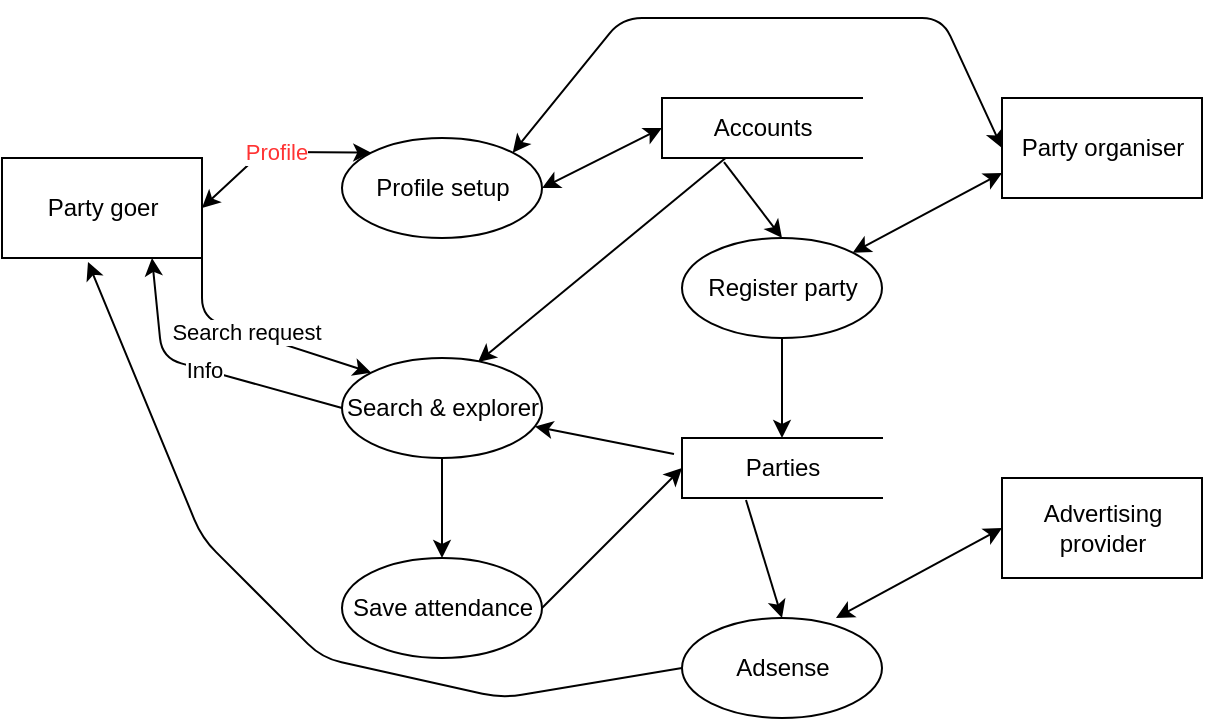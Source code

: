 <mxfile version="13.0.9" type="device"><diagram id="UzgGtdYDkh7De7gaJvaI" name="Page-1"><mxGraphModel dx="786" dy="448" grid="1" gridSize="10" guides="1" tooltips="1" connect="1" arrows="1" fold="1" page="1" pageScale="1" pageWidth="827" pageHeight="1169" math="0" shadow="0"><root><mxCell id="0"/><mxCell id="1" parent="0"/><mxCell id="_cymiuU3eP01MeczKdOD-1" value="Party goer" style="html=1;dashed=0;whitespace=wrap;" vertex="1" parent="1"><mxGeometry x="10" y="110" width="100" height="50" as="geometry"/></mxCell><mxCell id="_cymiuU3eP01MeczKdOD-2" value="Party organiser" style="html=1;dashed=0;whitespace=wrap;" vertex="1" parent="1"><mxGeometry x="510" y="80" width="100" height="50" as="geometry"/></mxCell><mxCell id="_cymiuU3eP01MeczKdOD-3" value="Advertising &lt;br&gt;provider" style="html=1;dashed=0;whitespace=wrap;" vertex="1" parent="1"><mxGeometry x="510" y="270" width="100" height="50" as="geometry"/></mxCell><mxCell id="_cymiuU3eP01MeczKdOD-5" value="Profile setup" style="shape=ellipse;html=1;dashed=0;whitespace=wrap;perimeter=ellipsePerimeter;" vertex="1" parent="1"><mxGeometry x="180" y="100" width="100" height="50" as="geometry"/></mxCell><mxCell id="_cymiuU3eP01MeczKdOD-6" value="Search &amp;amp; explorer" style="shape=ellipse;html=1;dashed=0;whitespace=wrap;perimeter=ellipsePerimeter;" vertex="1" parent="1"><mxGeometry x="180" y="210" width="100" height="50" as="geometry"/></mxCell><mxCell id="_cymiuU3eP01MeczKdOD-7" value="Save attendance" style="shape=ellipse;html=1;dashed=0;whitespace=wrap;perimeter=ellipsePerimeter;" vertex="1" parent="1"><mxGeometry x="180" y="310" width="100" height="50" as="geometry"/></mxCell><mxCell id="_cymiuU3eP01MeczKdOD-8" value="Register party" style="shape=ellipse;html=1;dashed=0;whitespace=wrap;perimeter=ellipsePerimeter;" vertex="1" parent="1"><mxGeometry x="350" y="150" width="100" height="50" as="geometry"/></mxCell><mxCell id="_cymiuU3eP01MeczKdOD-9" value="Adsense" style="shape=ellipse;html=1;dashed=0;whitespace=wrap;perimeter=ellipsePerimeter;" vertex="1" parent="1"><mxGeometry x="350" y="340" width="100" height="50" as="geometry"/></mxCell><mxCell id="_cymiuU3eP01MeczKdOD-10" value="Accounts" style="html=1;dashed=0;whitespace=wrap;shape=partialRectangle;right=0;" vertex="1" parent="1"><mxGeometry x="340" y="80" width="100" height="30" as="geometry"/></mxCell><mxCell id="_cymiuU3eP01MeczKdOD-11" value="Parties" style="html=1;dashed=0;whitespace=wrap;shape=partialRectangle;right=0;" vertex="1" parent="1"><mxGeometry x="350" y="250" width="100" height="30" as="geometry"/></mxCell><mxCell id="_cymiuU3eP01MeczKdOD-12" value="Profile" style="endArrow=classic;startArrow=classic;html=1;fontColor=#FF3333;exitX=1;exitY=0.5;exitDx=0;exitDy=0;entryX=0;entryY=0;entryDx=0;entryDy=0;" edge="1" parent="1" source="_cymiuU3eP01MeczKdOD-1" target="_cymiuU3eP01MeczKdOD-5"><mxGeometry width="50" height="50" relative="1" as="geometry"><mxPoint x="380" y="260" as="sourcePoint"/><mxPoint x="430" y="210" as="targetPoint"/><Array as="points"><mxPoint x="140" y="107"/></Array></mxGeometry></mxCell><mxCell id="_cymiuU3eP01MeczKdOD-13" value="Search request" style="endArrow=classic;html=1;exitX=1;exitY=0.75;exitDx=0;exitDy=0;entryX=0;entryY=0;entryDx=0;entryDy=0;" edge="1" parent="1" source="_cymiuU3eP01MeczKdOD-1" target="_cymiuU3eP01MeczKdOD-6"><mxGeometry width="50" height="50" relative="1" as="geometry"><mxPoint x="380" y="260" as="sourcePoint"/><mxPoint x="430" y="210" as="targetPoint"/><Array as="points"><mxPoint x="110" y="190"/></Array></mxGeometry></mxCell><mxCell id="_cymiuU3eP01MeczKdOD-14" value="Info" style="endArrow=classic;html=1;exitX=0;exitY=0.5;exitDx=0;exitDy=0;entryX=0.75;entryY=1;entryDx=0;entryDy=0;" edge="1" parent="1" source="_cymiuU3eP01MeczKdOD-6" target="_cymiuU3eP01MeczKdOD-1"><mxGeometry width="50" height="50" relative="1" as="geometry"><mxPoint x="380" y="260" as="sourcePoint"/><mxPoint x="430" y="210" as="targetPoint"/><Array as="points"><mxPoint x="90" y="210"/></Array></mxGeometry></mxCell><mxCell id="_cymiuU3eP01MeczKdOD-16" value="" style="endArrow=classic;startArrow=classic;html=1;fontColor=#FF3333;exitX=1;exitY=0;exitDx=0;exitDy=0;entryX=0;entryY=0.5;entryDx=0;entryDy=0;" edge="1" parent="1" source="_cymiuU3eP01MeczKdOD-5" target="_cymiuU3eP01MeczKdOD-2"><mxGeometry width="50" height="50" relative="1" as="geometry"><mxPoint x="380" y="260" as="sourcePoint"/><mxPoint x="430" y="210" as="targetPoint"/><Array as="points"><mxPoint x="320" y="40"/><mxPoint x="480" y="40"/></Array></mxGeometry></mxCell><mxCell id="_cymiuU3eP01MeczKdOD-17" style="edgeStyle=orthogonalEdgeStyle;rounded=0;orthogonalLoop=1;jettySize=auto;html=1;exitX=0.5;exitY=1;exitDx=0;exitDy=0;" edge="1" parent="1" source="_cymiuU3eP01MeczKdOD-10" target="_cymiuU3eP01MeczKdOD-10"><mxGeometry relative="1" as="geometry"/></mxCell><mxCell id="_cymiuU3eP01MeczKdOD-19" value="" style="endArrow=classic;startArrow=classic;html=1;fontColor=#FF3333;exitX=1;exitY=0.5;exitDx=0;exitDy=0;entryX=0;entryY=0.5;entryDx=0;entryDy=0;" edge="1" parent="1" source="_cymiuU3eP01MeczKdOD-5" target="_cymiuU3eP01MeczKdOD-10"><mxGeometry width="50" height="50" relative="1" as="geometry"><mxPoint x="380" y="260" as="sourcePoint"/><mxPoint x="430" y="210" as="targetPoint"/></mxGeometry></mxCell><mxCell id="_cymiuU3eP01MeczKdOD-20" value="" style="endArrow=classic;html=1;entryX=0.68;entryY=0.04;entryDx=0;entryDy=0;entryPerimeter=0;" edge="1" parent="1" source="_cymiuU3eP01MeczKdOD-10" target="_cymiuU3eP01MeczKdOD-6"><mxGeometry width="50" height="50" relative="1" as="geometry"><mxPoint x="380" y="260" as="sourcePoint"/><mxPoint x="430" y="210" as="targetPoint"/></mxGeometry></mxCell><mxCell id="_cymiuU3eP01MeczKdOD-21" value="" style="endArrow=classic;html=1;exitX=0.31;exitY=1.067;exitDx=0;exitDy=0;exitPerimeter=0;entryX=0.5;entryY=0;entryDx=0;entryDy=0;" edge="1" parent="1" source="_cymiuU3eP01MeczKdOD-10" target="_cymiuU3eP01MeczKdOD-8"><mxGeometry width="50" height="50" relative="1" as="geometry"><mxPoint x="380" y="260" as="sourcePoint"/><mxPoint x="430" y="210" as="targetPoint"/></mxGeometry></mxCell><mxCell id="_cymiuU3eP01MeczKdOD-22" value="" style="endArrow=classic;html=1;exitX=0.5;exitY=1;exitDx=0;exitDy=0;entryX=0.5;entryY=0;entryDx=0;entryDy=0;" edge="1" parent="1" source="_cymiuU3eP01MeczKdOD-8" target="_cymiuU3eP01MeczKdOD-11"><mxGeometry width="50" height="50" relative="1" as="geometry"><mxPoint x="380" y="260" as="sourcePoint"/><mxPoint x="430" y="210" as="targetPoint"/></mxGeometry></mxCell><mxCell id="_cymiuU3eP01MeczKdOD-23" value="" style="endArrow=classic;html=1;exitX=-0.04;exitY=0.267;exitDx=0;exitDy=0;exitPerimeter=0;" edge="1" parent="1" source="_cymiuU3eP01MeczKdOD-11" target="_cymiuU3eP01MeczKdOD-6"><mxGeometry width="50" height="50" relative="1" as="geometry"><mxPoint x="380" y="260" as="sourcePoint"/><mxPoint x="430" y="210" as="targetPoint"/></mxGeometry></mxCell><mxCell id="_cymiuU3eP01MeczKdOD-24" value="" style="endArrow=classic;html=1;exitX=1;exitY=0.5;exitDx=0;exitDy=0;entryX=0;entryY=0.5;entryDx=0;entryDy=0;" edge="1" parent="1" source="_cymiuU3eP01MeczKdOD-7" target="_cymiuU3eP01MeczKdOD-11"><mxGeometry width="50" height="50" relative="1" as="geometry"><mxPoint x="380" y="260" as="sourcePoint"/><mxPoint x="430" y="210" as="targetPoint"/></mxGeometry></mxCell><mxCell id="_cymiuU3eP01MeczKdOD-25" value="" style="endArrow=classic;html=1;exitX=0.32;exitY=1.033;exitDx=0;exitDy=0;exitPerimeter=0;entryX=0.5;entryY=0;entryDx=0;entryDy=0;" edge="1" parent="1" source="_cymiuU3eP01MeczKdOD-11" target="_cymiuU3eP01MeczKdOD-9"><mxGeometry width="50" height="50" relative="1" as="geometry"><mxPoint x="380" y="260" as="sourcePoint"/><mxPoint x="430" y="210" as="targetPoint"/></mxGeometry></mxCell><mxCell id="_cymiuU3eP01MeczKdOD-26" value="" style="endArrow=classic;startArrow=classic;html=1;fontColor=#FF3333;exitX=0.77;exitY=0;exitDx=0;exitDy=0;exitPerimeter=0;entryX=0;entryY=0.5;entryDx=0;entryDy=0;" edge="1" parent="1" source="_cymiuU3eP01MeczKdOD-9" target="_cymiuU3eP01MeczKdOD-3"><mxGeometry width="50" height="50" relative="1" as="geometry"><mxPoint x="380" y="260" as="sourcePoint"/><mxPoint x="430" y="210" as="targetPoint"/></mxGeometry></mxCell><mxCell id="_cymiuU3eP01MeczKdOD-27" value="" style="endArrow=classic;html=1;exitX=0.5;exitY=1;exitDx=0;exitDy=0;entryX=0.5;entryY=0;entryDx=0;entryDy=0;" edge="1" parent="1" source="_cymiuU3eP01MeczKdOD-6" target="_cymiuU3eP01MeczKdOD-7"><mxGeometry width="50" height="50" relative="1" as="geometry"><mxPoint x="380" y="260" as="sourcePoint"/><mxPoint x="430" y="210" as="targetPoint"/></mxGeometry></mxCell><mxCell id="_cymiuU3eP01MeczKdOD-28" value="" style="endArrow=classic;startArrow=classic;html=1;fontColor=#FF3333;exitX=1;exitY=0;exitDx=0;exitDy=0;entryX=0;entryY=0.75;entryDx=0;entryDy=0;" edge="1" parent="1" source="_cymiuU3eP01MeczKdOD-8" target="_cymiuU3eP01MeczKdOD-2"><mxGeometry width="50" height="50" relative="1" as="geometry"><mxPoint x="380" y="260" as="sourcePoint"/><mxPoint x="430" y="210" as="targetPoint"/></mxGeometry></mxCell><mxCell id="_cymiuU3eP01MeczKdOD-29" value="" style="endArrow=classic;html=1;exitX=0;exitY=0.5;exitDx=0;exitDy=0;entryX=0.43;entryY=1.04;entryDx=0;entryDy=0;entryPerimeter=0;" edge="1" parent="1" source="_cymiuU3eP01MeczKdOD-9" target="_cymiuU3eP01MeczKdOD-1"><mxGeometry width="50" height="50" relative="1" as="geometry"><mxPoint x="380" y="260" as="sourcePoint"/><mxPoint x="430" y="210" as="targetPoint"/><Array as="points"><mxPoint x="260" y="380"/><mxPoint x="170" y="360"/><mxPoint x="110" y="300"/></Array></mxGeometry></mxCell></root></mxGraphModel></diagram></mxfile>
